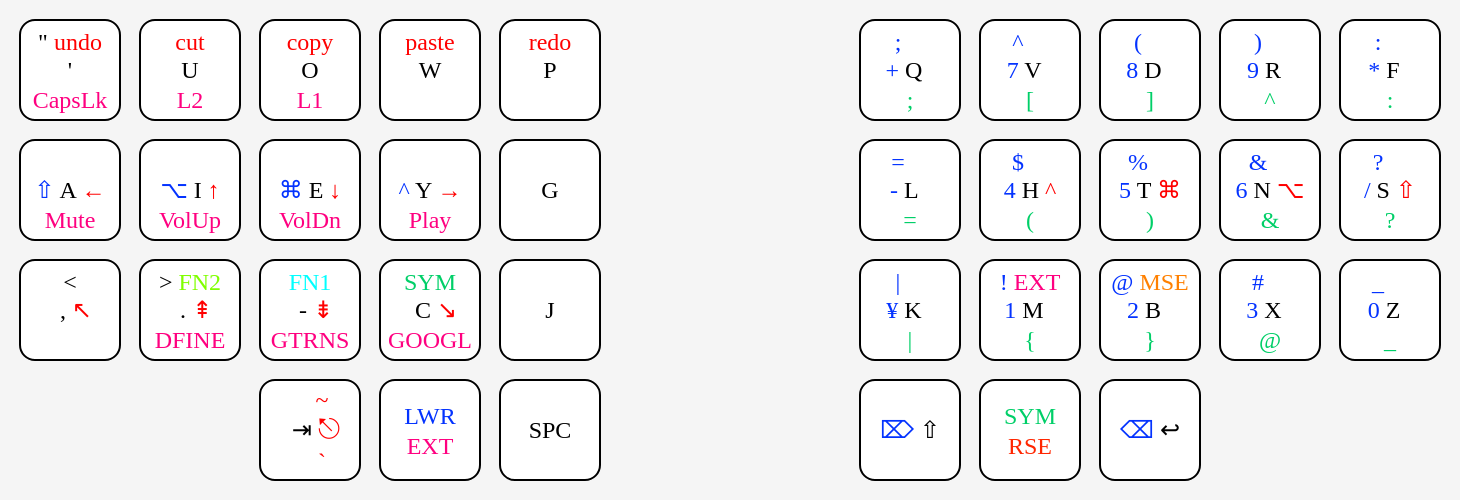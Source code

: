 <mxfile version="21.2.1" type="github">
  <diagram id="D3b2O7mXZaBLHZMrj7lS" name="Page-1">
    <mxGraphModel dx="341" dy="512" grid="1" gridSize="10" guides="1" tooltips="1" connect="1" arrows="1" fold="1" page="1" pageScale="1" pageWidth="827" pageHeight="2569" math="0" shadow="0">
      <root>
        <mxCell id="0" />
        <mxCell id="1" parent="0" />
        <mxCell id="jyPOKYWJDwKyRrshBXNK-181" value="" style="rounded=0;whiteSpace=wrap;html=1;fontColor=#333333;fillColor=#f5f5f5;strokeColor=none;fontFamily=Source Code Pro;fontSource=https%3A%2F%2Ffonts.googleapis.com%2Fcss%3Ffamily%3DSource%2BCode%2BPro;" parent="1" vertex="1">
          <mxGeometry x="60" y="110" width="730" height="250" as="geometry" />
        </mxCell>
        <mxCell id="jyPOKYWJDwKyRrshBXNK-1" value="&quot; &lt;font color=&quot;#ff0000&quot;&gt;undo&lt;/font&gt;&lt;br&gt;&#39;&lt;br&gt;&lt;font color=&quot;#ff0080&quot;&gt;CapsLk&lt;/font&gt;" style="rounded=1;whiteSpace=wrap;html=1;fontFamily=Source Code Pro;fontSource=https%3A%2F%2Ffonts.googleapis.com%2Fcss%3Ffamily%3DSource%2BCode%2BPro;" parent="1" vertex="1">
          <mxGeometry x="70" y="120" width="50" height="50" as="geometry" />
        </mxCell>
        <mxCell id="jyPOKYWJDwKyRrshBXNK-2" value="&lt;font color=&quot;#ff0000&quot;&gt;cut&lt;br&gt;&lt;/font&gt;U&lt;br&gt;&lt;font color=&quot;#ff0080&quot;&gt;L2&lt;/font&gt;" style="rounded=1;whiteSpace=wrap;html=1;fontFamily=Source Code Pro;fontSource=https%3A%2F%2Ffonts.googleapis.com%2Fcss%3Ffamily%3DSource%2BCode%2BPro;" parent="1" vertex="1">
          <mxGeometry x="130" y="120" width="50" height="50" as="geometry" />
        </mxCell>
        <mxCell id="jyPOKYWJDwKyRrshBXNK-3" value="&lt;font color=&quot;#ff0000&quot;&gt;copy&lt;/font&gt;&lt;br&gt;O&lt;br&gt;&lt;font color=&quot;#ff0080&quot;&gt;L1&lt;/font&gt;" style="rounded=1;whiteSpace=wrap;html=1;fontFamily=Source Code Pro;fontSource=https%3A%2F%2Ffonts.googleapis.com%2Fcss%3Ffamily%3DSource%2BCode%2BPro;" parent="1" vertex="1">
          <mxGeometry x="190" y="120" width="50" height="50" as="geometry" />
        </mxCell>
        <mxCell id="jyPOKYWJDwKyRrshBXNK-4" value="&lt;font color=&quot;#ff0000&quot;&gt;paste&lt;br&gt;&lt;/font&gt;W&lt;br&gt;&amp;nbsp;" style="rounded=1;whiteSpace=wrap;html=1;fontFamily=Source Code Pro;fontSource=https%3A%2F%2Ffonts.googleapis.com%2Fcss%3Ffamily%3DSource%2BCode%2BPro;" parent="1" vertex="1">
          <mxGeometry x="250" y="120" width="50" height="50" as="geometry" />
        </mxCell>
        <mxCell id="jyPOKYWJDwKyRrshBXNK-5" value="&lt;font color=&quot;#ff0000&quot;&gt;redo&lt;br&gt;&lt;/font&gt;P&lt;br&gt;&amp;nbsp;" style="rounded=1;whiteSpace=wrap;html=1;fontFamily=Source Code Pro;fontSource=https%3A%2F%2Ffonts.googleapis.com%2Fcss%3Ffamily%3DSource%2BCode%2BPro;" parent="1" vertex="1">
          <mxGeometry x="310" y="120" width="50" height="50" as="geometry" />
        </mxCell>
        <mxCell id="jyPOKYWJDwKyRrshBXNK-6" value="&amp;nbsp;&lt;br&gt;&lt;font color=&quot;#0433ff&quot;&gt;⇧&lt;/font&gt; A &lt;font color=&quot;#ff0000&quot;&gt;←&lt;br&gt;&lt;/font&gt;&lt;font color=&quot;#ff0080&quot;&gt;Mute&lt;/font&gt;" style="rounded=1;whiteSpace=wrap;html=1;fontFamily=Source Code Pro;fontSource=https%3A%2F%2Ffonts.googleapis.com%2Fcss%3Ffamily%3DSource%2BCode%2BPro;" parent="1" vertex="1">
          <mxGeometry x="70" y="180" width="50" height="50" as="geometry" />
        </mxCell>
        <mxCell id="jyPOKYWJDwKyRrshBXNK-7" value="&amp;nbsp;&lt;br&gt;&lt;font color=&quot;#0433ff&quot;&gt;⌥&lt;/font&gt; I &lt;font color=&quot;#ff0000&quot;&gt;↑&lt;/font&gt;&lt;br&gt;&lt;font color=&quot;#ff0080&quot;&gt;VolUp&lt;/font&gt;" style="rounded=1;whiteSpace=wrap;html=1;fontFamily=Source Code Pro;fontSource=https%3A%2F%2Ffonts.googleapis.com%2Fcss%3Ffamily%3DSource%2BCode%2BPro;" parent="1" vertex="1">
          <mxGeometry x="130" y="180" width="50" height="50" as="geometry" />
        </mxCell>
        <mxCell id="jyPOKYWJDwKyRrshBXNK-8" value="&amp;nbsp;&lt;br&gt;&lt;font color=&quot;#0433ff&quot;&gt;⌘&lt;/font&gt; E &lt;font color=&quot;#ff0000&quot;&gt;↓&lt;/font&gt;&lt;br&gt;&lt;font color=&quot;#ff0080&quot;&gt;VolDn&lt;/font&gt;" style="rounded=1;whiteSpace=wrap;html=1;fontFamily=Source Code Pro;fontSource=https%3A%2F%2Ffonts.googleapis.com%2Fcss%3Ffamily%3DSource%2BCode%2BPro;" parent="1" vertex="1">
          <mxGeometry x="190" y="180" width="50" height="50" as="geometry" />
        </mxCell>
        <mxCell id="jyPOKYWJDwKyRrshBXNK-9" value="&amp;nbsp;&lt;br&gt;&lt;font color=&quot;#0433ff&quot;&gt;^ &lt;/font&gt;Y &lt;font color=&quot;#ff0000&quot;&gt;→&lt;/font&gt;&lt;br&gt;&lt;font color=&quot;#ff0080&quot;&gt;Play&lt;/font&gt;" style="rounded=1;whiteSpace=wrap;html=1;fontFamily=Source Code Pro;fontSource=https%3A%2F%2Ffonts.googleapis.com%2Fcss%3Ffamily%3DSource%2BCode%2BPro;" parent="1" vertex="1">
          <mxGeometry x="250" y="180" width="50" height="50" as="geometry" />
        </mxCell>
        <mxCell id="jyPOKYWJDwKyRrshBXNK-10" value="G" style="rounded=1;whiteSpace=wrap;html=1;fontFamily=Source Code Pro;fontSource=https%3A%2F%2Ffonts.googleapis.com%2Fcss%3Ffamily%3DSource%2BCode%2BPro;" parent="1" vertex="1">
          <mxGeometry x="310" y="180" width="50" height="50" as="geometry" />
        </mxCell>
        <mxCell id="jyPOKYWJDwKyRrshBXNK-11" value="&amp;lt;&lt;br&gt;&amp;nbsp; , &lt;font color=&quot;#ff0000&quot;&gt;↖&lt;br&gt;&lt;/font&gt;&amp;nbsp;" style="rounded=1;whiteSpace=wrap;html=1;fontFamily=Source Code Pro;fontSource=https%3A%2F%2Ffonts.googleapis.com%2Fcss%3Ffamily%3DSource%2BCode%2BPro;" parent="1" vertex="1">
          <mxGeometry x="70" y="240" width="50" height="50" as="geometry" />
        </mxCell>
        <mxCell id="jyPOKYWJDwKyRrshBXNK-12" value="&amp;gt; &lt;font color=&quot;#80ff00&quot;&gt;FN2&lt;/font&gt;&lt;br&gt;&amp;nbsp; . &lt;font color=&quot;#ff0000&quot;&gt;⇞&lt;/font&gt;&lt;br&gt;&lt;font color=&quot;#ff0080&quot;&gt;DFINE&lt;/font&gt;" style="rounded=1;whiteSpace=wrap;html=1;fontFamily=Source Code Pro;fontSource=https%3A%2F%2Ffonts.googleapis.com%2Fcss%3Ffamily%3DSource%2BCode%2BPro;" parent="1" vertex="1">
          <mxGeometry x="130" y="240" width="50" height="50" as="geometry" />
        </mxCell>
        <mxCell id="jyPOKYWJDwKyRrshBXNK-13" value="&lt;font color=&quot;#00ffff&quot;&gt;FN1&lt;/font&gt;&lt;br&gt;&amp;nbsp; - &lt;font color=&quot;#ff0000&quot;&gt;⇟&lt;/font&gt;&lt;br&gt;&lt;font color=&quot;#ff0080&quot;&gt;GTRNS&lt;/font&gt;" style="rounded=1;whiteSpace=wrap;html=1;fontFamily=Source Code Pro;fontSource=https%3A%2F%2Ffonts.googleapis.com%2Fcss%3Ffamily%3DSource%2BCode%2BPro;" parent="1" vertex="1">
          <mxGeometry x="190" y="240" width="50" height="50" as="geometry" />
        </mxCell>
        <mxCell id="jyPOKYWJDwKyRrshBXNK-14" value="&lt;font color=&quot;#00cf68&quot;&gt;SYM&lt;br&gt;&lt;/font&gt;&amp;nbsp; C &lt;font color=&quot;#ff0000&quot;&gt;↘&lt;/font&gt;&lt;br&gt;&lt;font color=&quot;#ff0080&quot;&gt;GOOGL&lt;/font&gt;" style="rounded=1;whiteSpace=wrap;html=1;fontFamily=Source Code Pro;fontSource=https%3A%2F%2Ffonts.googleapis.com%2Fcss%3Ffamily%3DSource%2BCode%2BPro;" parent="1" vertex="1">
          <mxGeometry x="250" y="240" width="50" height="50" as="geometry" />
        </mxCell>
        <mxCell id="jyPOKYWJDwKyRrshBXNK-15" value="J" style="rounded=1;whiteSpace=wrap;html=1;fontFamily=Source Code Pro;fontSource=https%3A%2F%2Ffonts.googleapis.com%2Fcss%3Ffamily%3DSource%2BCode%2BPro;" parent="1" vertex="1">
          <mxGeometry x="310" y="240" width="50" height="50" as="geometry" />
        </mxCell>
        <mxCell id="jyPOKYWJDwKyRrshBXNK-17" value="SPC" style="rounded=1;whiteSpace=wrap;html=1;fontFamily=Source Code Pro;fontSource=https%3A%2F%2Ffonts.googleapis.com%2Fcss%3Ffamily%3DSource%2BCode%2BPro;" parent="1" vertex="1">
          <mxGeometry x="310" y="300" width="50" height="50" as="geometry" />
        </mxCell>
        <mxCell id="jyPOKYWJDwKyRrshBXNK-18" value="&lt;font color=&quot;#0433ff&quot;&gt;; &amp;nbsp; &amp;nbsp;&lt;br&gt;+&lt;/font&gt; Q &amp;nbsp;&lt;br&gt;&lt;font color=&quot;#00cf68&quot;&gt;;&lt;/font&gt;" style="rounded=1;whiteSpace=wrap;html=1;fontFamily=Source Code Pro;fontSource=https%3A%2F%2Ffonts.googleapis.com%2Fcss%3Ffamily%3DSource%2BCode%2BPro;" parent="1" vertex="1">
          <mxGeometry x="490" y="120" width="50" height="50" as="geometry" />
        </mxCell>
        <mxCell id="jyPOKYWJDwKyRrshBXNK-19" value="&lt;font color=&quot;#0433ff&quot;&gt;^ &amp;nbsp; &amp;nbsp;&lt;br&gt;7&lt;/font&gt; V &amp;nbsp;&lt;br&gt;&lt;font color=&quot;#00cf68&quot;&gt;[&lt;/font&gt;" style="rounded=1;whiteSpace=wrap;html=1;fontFamily=Source Code Pro;fontSource=https%3A%2F%2Ffonts.googleapis.com%2Fcss%3Ffamily%3DSource%2BCode%2BPro;" parent="1" vertex="1">
          <mxGeometry x="550" y="120" width="50" height="50" as="geometry" />
        </mxCell>
        <mxCell id="jyPOKYWJDwKyRrshBXNK-20" value="&lt;font color=&quot;#0433ff&quot;&gt;( &amp;nbsp; &amp;nbsp;&lt;br&gt;8&lt;/font&gt; D &amp;nbsp;&lt;br&gt;&lt;font color=&quot;#00cf68&quot;&gt;]&lt;/font&gt;" style="rounded=1;whiteSpace=wrap;html=1;fontFamily=Source Code Pro;fontSource=https%3A%2F%2Ffonts.googleapis.com%2Fcss%3Ffamily%3DSource%2BCode%2BPro;" parent="1" vertex="1">
          <mxGeometry x="610" y="120" width="50" height="50" as="geometry" />
        </mxCell>
        <mxCell id="jyPOKYWJDwKyRrshBXNK-21" value="&lt;font color=&quot;#0433ff&quot;&gt;) &amp;nbsp; &amp;nbsp;&lt;br&gt;9&lt;/font&gt; R &amp;nbsp;&lt;br&gt;&lt;font color=&quot;#00cf68&quot;&gt;^&lt;/font&gt;" style="rounded=1;whiteSpace=wrap;html=1;fontFamily=Source Code Pro;fontSource=https%3A%2F%2Ffonts.googleapis.com%2Fcss%3Ffamily%3DSource%2BCode%2BPro;" parent="1" vertex="1">
          <mxGeometry x="670" y="120" width="50" height="50" as="geometry" />
        </mxCell>
        <mxCell id="jyPOKYWJDwKyRrshBXNK-22" value="&lt;font color=&quot;#0433ff&quot;&gt;: &amp;nbsp; &amp;nbsp;&lt;br&gt;*&lt;/font&gt; F &amp;nbsp;&lt;br&gt;&lt;font color=&quot;#00cf68&quot;&gt;:&lt;/font&gt;" style="rounded=1;whiteSpace=wrap;html=1;fontFamily=Source Code Pro;fontSource=https%3A%2F%2Ffonts.googleapis.com%2Fcss%3Ffamily%3DSource%2BCode%2BPro;" parent="1" vertex="1">
          <mxGeometry x="730" y="120" width="50" height="50" as="geometry" />
        </mxCell>
        <mxCell id="jyPOKYWJDwKyRrshBXNK-23" value="&lt;font color=&quot;#0433ff&quot;&gt;= &amp;nbsp; &amp;nbsp;&lt;/font&gt;&lt;br&gt;&lt;font color=&quot;#0433ff&quot;&gt;- &lt;/font&gt;L &amp;nbsp;&lt;br&gt;&lt;font color=&quot;#00cf68&quot;&gt;=&lt;/font&gt;" style="rounded=1;whiteSpace=wrap;html=1;fontFamily=Source Code Pro;fontSource=https%3A%2F%2Ffonts.googleapis.com%2Fcss%3Ffamily%3DSource%2BCode%2BPro;" parent="1" vertex="1">
          <mxGeometry x="490" y="180" width="50" height="50" as="geometry" />
        </mxCell>
        <mxCell id="jyPOKYWJDwKyRrshBXNK-24" value="&lt;font color=&quot;#0433ff&quot;&gt;$ &amp;nbsp; &amp;nbsp;&lt;br&gt;4&lt;/font&gt; H &lt;font color=&quot;#ff0000&quot;&gt;^&lt;/font&gt;&lt;br&gt;&lt;font color=&quot;#00cf68&quot;&gt;(&lt;/font&gt;" style="rounded=1;whiteSpace=wrap;html=1;fontFamily=Source Code Pro;fontSource=https%3A%2F%2Ffonts.googleapis.com%2Fcss%3Ffamily%3DSource%2BCode%2BPro;" parent="1" vertex="1">
          <mxGeometry x="550" y="180" width="50" height="50" as="geometry" />
        </mxCell>
        <mxCell id="jyPOKYWJDwKyRrshBXNK-25" value="&lt;font color=&quot;#0433ff&quot;&gt;% &amp;nbsp; &amp;nbsp;&lt;/font&gt;&lt;br&gt;&lt;font color=&quot;#0433ff&quot;&gt;5&lt;/font&gt; T &lt;font color=&quot;#ff0000&quot;&gt;⌘&lt;br&gt;&lt;/font&gt;&lt;font color=&quot;#00cf68&quot;&gt;)&lt;/font&gt;" style="rounded=1;whiteSpace=wrap;html=1;fontFamily=Source Code Pro;fontSource=https%3A%2F%2Ffonts.googleapis.com%2Fcss%3Ffamily%3DSource%2BCode%2BPro;" parent="1" vertex="1">
          <mxGeometry x="610" y="180" width="50" height="50" as="geometry" />
        </mxCell>
        <mxCell id="jyPOKYWJDwKyRrshBXNK-26" value="&lt;font color=&quot;#0433ff&quot;&gt;&amp;amp; &amp;nbsp; &amp;nbsp;&lt;/font&gt;&lt;br&gt;&lt;font color=&quot;#0433ff&quot;&gt;6&lt;/font&gt; N &lt;font color=&quot;#ff0000&quot;&gt;⌥&lt;/font&gt;&lt;br&gt;&lt;font color=&quot;#00cf68&quot;&gt;&amp;amp;&lt;/font&gt;" style="rounded=1;whiteSpace=wrap;html=1;fontFamily=Source Code Pro;fontSource=https%3A%2F%2Ffonts.googleapis.com%2Fcss%3Ffamily%3DSource%2BCode%2BPro;" parent="1" vertex="1">
          <mxGeometry x="670" y="180" width="50" height="50" as="geometry" />
        </mxCell>
        <mxCell id="jyPOKYWJDwKyRrshBXNK-27" value="&lt;font color=&quot;#0433ff&quot;&gt;? &amp;nbsp; &amp;nbsp;&lt;/font&gt;&lt;br&gt;&lt;font color=&quot;#0433ff&quot;&gt;/&lt;/font&gt; S &lt;font color=&quot;#ff0000&quot;&gt;⇧&lt;br&gt;&lt;/font&gt;&lt;font color=&quot;#00cf68&quot;&gt;?&lt;/font&gt;" style="rounded=1;whiteSpace=wrap;html=1;fontFamily=Source Code Pro;fontSource=https%3A%2F%2Ffonts.googleapis.com%2Fcss%3Ffamily%3DSource%2BCode%2BPro;" parent="1" vertex="1">
          <mxGeometry x="730" y="180" width="50" height="50" as="geometry" />
        </mxCell>
        <mxCell id="jyPOKYWJDwKyRrshBXNK-28" value="&lt;font color=&quot;#0433ff&quot;&gt;| &amp;nbsp; &amp;nbsp;&lt;/font&gt;&lt;br&gt;&lt;font color=&quot;#0433ff&quot;&gt;¥&lt;/font&gt; K &amp;nbsp;&lt;br&gt;&lt;font color=&quot;#00cf68&quot;&gt;|&lt;/font&gt;" style="rounded=1;whiteSpace=wrap;html=1;fontFamily=Source Code Pro;fontSource=https%3A%2F%2Ffonts.googleapis.com%2Fcss%3Ffamily%3DSource%2BCode%2BPro;" parent="1" vertex="1">
          <mxGeometry x="490" y="240" width="50" height="50" as="geometry" />
        </mxCell>
        <mxCell id="jyPOKYWJDwKyRrshBXNK-29" value="&lt;font color=&quot;#0433ff&quot;&gt;!&lt;/font&gt; &lt;font color=&quot;#ff0080&quot;&gt;EXT&lt;/font&gt;&lt;br&gt;&lt;font color=&quot;#0433ff&quot;&gt;1 &lt;/font&gt;M &amp;nbsp;&lt;br&gt;&lt;font color=&quot;#00cf68&quot;&gt;{&lt;/font&gt;" style="rounded=1;whiteSpace=wrap;html=1;fontFamily=Source Code Pro;fontSource=https%3A%2F%2Ffonts.googleapis.com%2Fcss%3Ffamily%3DSource%2BCode%2BPro;" parent="1" vertex="1">
          <mxGeometry x="550" y="240" width="50" height="50" as="geometry" />
        </mxCell>
        <mxCell id="jyPOKYWJDwKyRrshBXNK-30" value="&lt;font color=&quot;#0433ff&quot;&gt;@&lt;/font&gt; &lt;font color=&quot;#ff8000&quot;&gt;MSE&lt;/font&gt;&lt;br&gt;&lt;font color=&quot;#0433ff&quot;&gt;2&lt;/font&gt; B &amp;nbsp;&lt;br&gt;&lt;font color=&quot;#00cf68&quot;&gt;}&lt;/font&gt;" style="rounded=1;whiteSpace=wrap;html=1;fontFamily=Source Code Pro;fontSource=https%3A%2F%2Ffonts.googleapis.com%2Fcss%3Ffamily%3DSource%2BCode%2BPro;" parent="1" vertex="1">
          <mxGeometry x="610" y="240" width="50" height="50" as="geometry" />
        </mxCell>
        <mxCell id="jyPOKYWJDwKyRrshBXNK-31" value="&lt;font color=&quot;#0433ff&quot;&gt;# &amp;nbsp; &amp;nbsp;&lt;/font&gt;&lt;br&gt;&lt;font color=&quot;#0433ff&quot;&gt;3&lt;/font&gt; X &amp;nbsp;&lt;br&gt;&lt;font color=&quot;#00cf68&quot;&gt;@&lt;/font&gt;" style="rounded=1;whiteSpace=wrap;html=1;fontFamily=Source Code Pro;fontSource=https%3A%2F%2Ffonts.googleapis.com%2Fcss%3Ffamily%3DSource%2BCode%2BPro;" parent="1" vertex="1">
          <mxGeometry x="670" y="240" width="50" height="50" as="geometry" />
        </mxCell>
        <mxCell id="jyPOKYWJDwKyRrshBXNK-32" value="&lt;font color=&quot;#0433ff&quot;&gt;_ &amp;nbsp; &amp;nbsp;&lt;/font&gt;&lt;br&gt;&lt;font color=&quot;#0433ff&quot;&gt;0&lt;/font&gt; Z &amp;nbsp;&lt;br&gt;&lt;font color=&quot;#00cf68&quot;&gt;_&lt;/font&gt;" style="rounded=1;whiteSpace=wrap;html=1;fontFamily=Source Code Pro;fontSource=https%3A%2F%2Ffonts.googleapis.com%2Fcss%3Ffamily%3DSource%2BCode%2BPro;" parent="1" vertex="1">
          <mxGeometry x="730" y="240" width="50" height="50" as="geometry" />
        </mxCell>
        <mxCell id="jyPOKYWJDwKyRrshBXNK-33" value="&lt;font color=&quot;#0433ff&quot;&gt;⌦&lt;/font&gt; ⇧" style="rounded=1;whiteSpace=wrap;html=1;fontFamily=Source Code Pro;fontSource=https%3A%2F%2Ffonts.googleapis.com%2Fcss%3Ffamily%3DSource%2BCode%2BPro;" parent="1" vertex="1">
          <mxGeometry x="490" y="300" width="50" height="50" as="geometry" />
        </mxCell>
        <mxCell id="jyPOKYWJDwKyRrshBXNK-16" value="&lt;font&gt;&lt;font color=&quot;#0433ff&quot;&gt;LWR&lt;/font&gt;&lt;br&gt;&lt;font color=&quot;#ff0080&quot;&gt;EXT&lt;/font&gt;&lt;br&gt;&lt;/font&gt;" style="rounded=1;whiteSpace=wrap;html=1;fontColor=default;fontFamily=Source Code Pro;fontSource=https%3A%2F%2Ffonts.googleapis.com%2Fcss%3Ffamily%3DSource%2BCode%2BPro;" parent="1" vertex="1">
          <mxGeometry x="250" y="300" width="50" height="50" as="geometry" />
        </mxCell>
        <mxCell id="jyPOKYWJDwKyRrshBXNK-34" value="&lt;font&gt;&lt;font color=&quot;#00cf68&quot;&gt;SYM&lt;br&gt;&lt;/font&gt;&lt;font color=&quot;#ff2600&quot;&gt;RSE&lt;/font&gt;&lt;/font&gt;" style="rounded=1;whiteSpace=wrap;html=1;fontColor=default;fontFamily=Source Code Pro;fontSource=https%3A%2F%2Ffonts.googleapis.com%2Fcss%3Ffamily%3DSource%2BCode%2BPro;" parent="1" vertex="1">
          <mxGeometry x="550" y="300" width="50" height="50" as="geometry" />
        </mxCell>
        <mxCell id="bBboNH131pnvcR7fshqm-1" value="&lt;font style=&quot;font-size: 12px;&quot;&gt;&lt;font color=&quot;#ff0000&quot;&gt;&amp;nbsp; &amp;nbsp; ~&lt;/font&gt;&lt;br&gt;&amp;nbsp; ⇥&amp;nbsp;&lt;/font&gt;&lt;font color=&quot;#ff0000&quot;&gt;&lt;span style=&quot;caret-color: rgb(77, 81, 86); font-size: 14px; text-align: left; background-color: rgb(255, 255, 255);&quot;&gt;⎋&lt;br&gt;&lt;/span&gt;&amp;nbsp; &amp;nbsp; `&lt;/font&gt;&lt;span style=&quot;text-align: start; caret-color: rgb(0, 0, 0);&quot;&gt;&lt;font style=&quot;font-size: 12px;&quot;&gt;&lt;br&gt;&lt;/font&gt;&lt;/span&gt;" style="rounded=1;whiteSpace=wrap;html=1;fontColor=#000000;strokeColor=#000000;fontFamily=Source Code Pro;fontSource=https%3A%2F%2Ffonts.googleapis.com%2Fcss%3Ffamily%3DSource%2BCode%2BPro;" parent="1" vertex="1">
          <mxGeometry x="190" y="300" width="50" height="50" as="geometry" />
        </mxCell>
        <mxCell id="bBboNH131pnvcR7fshqm-2" value="&lt;font style=&quot;font-size: 12px;&quot;&gt;&lt;font color=&quot;#0433ff&quot;&gt;⌫&lt;/font&gt; ↩&lt;/font&gt;&lt;span style=&quot;text-align: start; caret-color: rgb(0, 0, 0);&quot;&gt;&lt;font style=&quot;font-size: 12px;&quot;&gt;&lt;br&gt;&lt;/font&gt;&lt;/span&gt;" style="rounded=1;whiteSpace=wrap;html=1;fontColor=#000000;fontFamily=Source Code Pro;fontSource=https%3A%2F%2Ffonts.googleapis.com%2Fcss%3Ffamily%3DSource%2BCode%2BPro;" parent="1" vertex="1">
          <mxGeometry x="610" y="300" width="50" height="50" as="geometry" />
        </mxCell>
      </root>
    </mxGraphModel>
  </diagram>
</mxfile>
